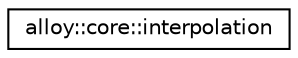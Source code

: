 digraph "Graphical Class Hierarchy"
{
  edge [fontname="Helvetica",fontsize="10",labelfontname="Helvetica",labelfontsize="10"];
  node [fontname="Helvetica",fontsize="10",shape=record];
  rankdir="LR";
  Node1 [label="alloy::core::interpolation",height=0.2,width=0.4,color="black", fillcolor="white", style="filled",URL="$db/d92/structalloy_1_1core_1_1interpolation.html",tooltip="A pure static-class that contains interpolation functions. "];
}
